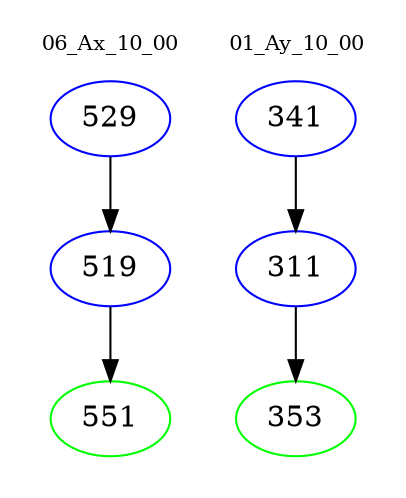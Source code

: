 digraph{
subgraph cluster_0 {
color = white
label = "06_Ax_10_00";
fontsize=10;
T0_529 [label="529", color="blue"]
T0_529 -> T0_519 [color="black"]
T0_519 [label="519", color="blue"]
T0_519 -> T0_551 [color="black"]
T0_551 [label="551", color="green"]
}
subgraph cluster_1 {
color = white
label = "01_Ay_10_00";
fontsize=10;
T1_341 [label="341", color="blue"]
T1_341 -> T1_311 [color="black"]
T1_311 [label="311", color="blue"]
T1_311 -> T1_353 [color="black"]
T1_353 [label="353", color="green"]
}
}
